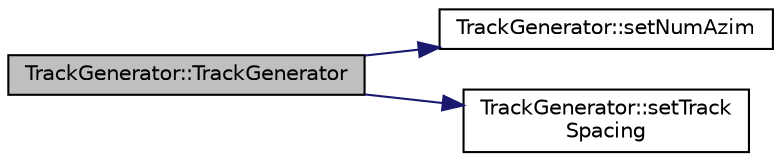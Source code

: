 digraph "TrackGenerator::TrackGenerator"
{
  edge [fontname="Helvetica",fontsize="10",labelfontname="Helvetica",labelfontsize="10"];
  node [fontname="Helvetica",fontsize="10",shape=record];
  rankdir="LR";
  Node1 [label="TrackGenerator::TrackGenerator",height=0.2,width=0.4,color="black", fillcolor="grey75", style="filled" fontcolor="black"];
  Node1 -> Node2 [color="midnightblue",fontsize="10",style="solid",fontname="Helvetica"];
  Node2 [label="TrackGenerator::setNumAzim",height=0.2,width=0.4,color="black", fillcolor="white", style="filled",URL="$classTrackGenerator.html#a646dd957a791ae40d9319d50d87bd596",tooltip="Set the number of azimuthal angles in ."];
  Node1 -> Node3 [color="midnightblue",fontsize="10",style="solid",fontname="Helvetica"];
  Node3 [label="TrackGenerator::setTrack\lSpacing",height=0.2,width=0.4,color="black", fillcolor="white", style="filled",URL="$classTrackGenerator.html#aa7692a0e2fab2d8cbc14c5c8b65add6f",tooltip="Set the suggested track spacing (cm)."];
}
